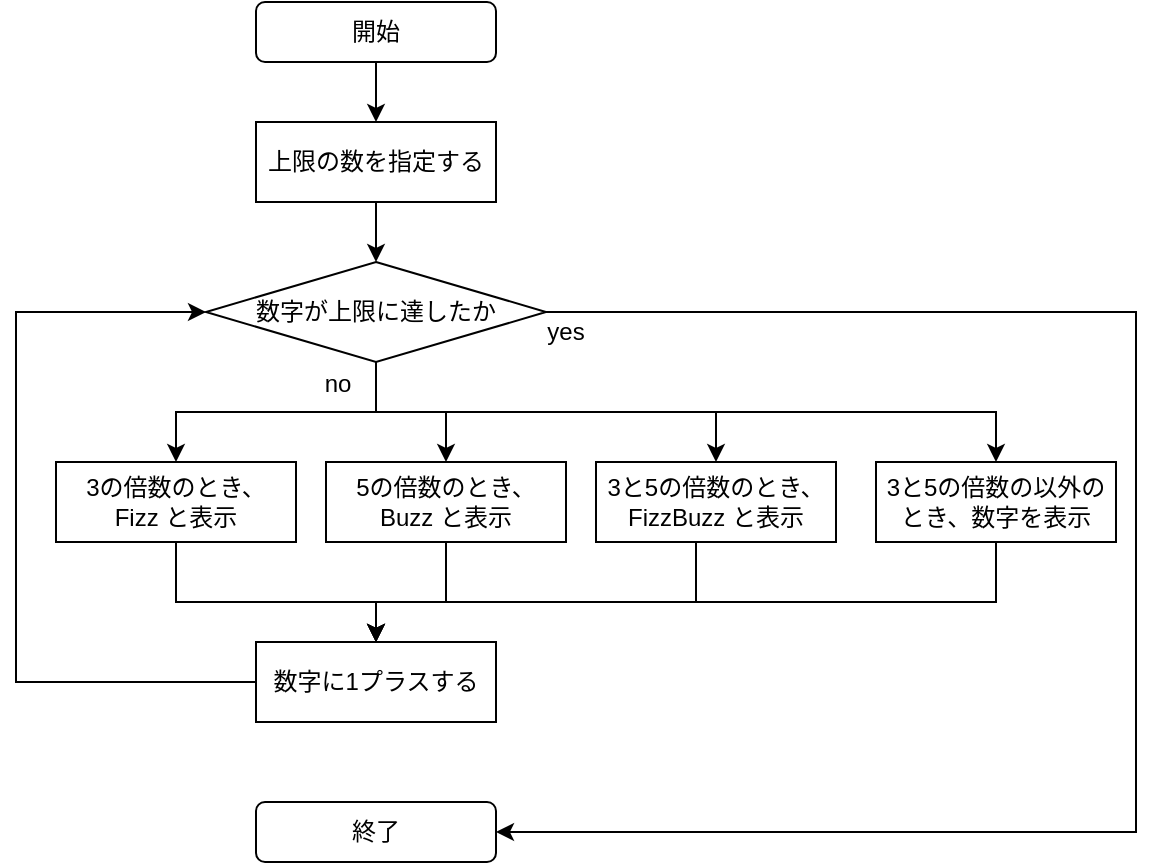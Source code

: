 <mxfile version="20.8.5" type="github">
  <diagram id="-b40opP00CZqNUi7Pyji" name="ページ1">
    <mxGraphModel dx="452" dy="387" grid="1" gridSize="10" guides="1" tooltips="1" connect="1" arrows="1" fold="1" page="1" pageScale="1" pageWidth="827" pageHeight="1169" math="0" shadow="0">
      <root>
        <mxCell id="0" />
        <mxCell id="1" parent="0" />
        <mxCell id="IE9pjUHZPNTOEFuHBonJ-86" value="" style="edgeStyle=orthogonalEdgeStyle;rounded=0;orthogonalLoop=1;jettySize=auto;html=1;" edge="1" parent="1" source="IE9pjUHZPNTOEFuHBonJ-83" target="IE9pjUHZPNTOEFuHBonJ-85">
          <mxGeometry relative="1" as="geometry" />
        </mxCell>
        <mxCell id="IE9pjUHZPNTOEFuHBonJ-83" value="開始" style="rounded=1;whiteSpace=wrap;html=1;" vertex="1" parent="1">
          <mxGeometry x="130" y="30" width="120" height="30" as="geometry" />
        </mxCell>
        <mxCell id="IE9pjUHZPNTOEFuHBonJ-89" value="" style="edgeStyle=orthogonalEdgeStyle;rounded=0;orthogonalLoop=1;jettySize=auto;html=1;" edge="1" parent="1" source="IE9pjUHZPNTOEFuHBonJ-85" target="IE9pjUHZPNTOEFuHBonJ-88">
          <mxGeometry relative="1" as="geometry" />
        </mxCell>
        <mxCell id="IE9pjUHZPNTOEFuHBonJ-85" value="上限の数を指定する" style="rounded=0;whiteSpace=wrap;html=1;" vertex="1" parent="1">
          <mxGeometry x="130" y="90" width="120" height="40" as="geometry" />
        </mxCell>
        <mxCell id="IE9pjUHZPNTOEFuHBonJ-96" value="" style="edgeStyle=orthogonalEdgeStyle;rounded=0;orthogonalLoop=1;jettySize=auto;html=1;" edge="1" parent="1" source="IE9pjUHZPNTOEFuHBonJ-88" target="IE9pjUHZPNTOEFuHBonJ-91">
          <mxGeometry relative="1" as="geometry" />
        </mxCell>
        <mxCell id="IE9pjUHZPNTOEFuHBonJ-104" value="" style="edgeStyle=orthogonalEdgeStyle;rounded=0;orthogonalLoop=1;jettySize=auto;html=1;entryX=1;entryY=0.5;entryDx=0;entryDy=0;" edge="1" parent="1" source="IE9pjUHZPNTOEFuHBonJ-88" target="IE9pjUHZPNTOEFuHBonJ-95">
          <mxGeometry relative="1" as="geometry">
            <mxPoint x="440" y="185" as="targetPoint" />
            <Array as="points">
              <mxPoint x="570" y="185" />
              <mxPoint x="570" y="445" />
            </Array>
          </mxGeometry>
        </mxCell>
        <mxCell id="IE9pjUHZPNTOEFuHBonJ-88" value="数字が上限に達したか" style="rhombus;whiteSpace=wrap;html=1;" vertex="1" parent="1">
          <mxGeometry x="105" y="160" width="170" height="50" as="geometry" />
        </mxCell>
        <mxCell id="IE9pjUHZPNTOEFuHBonJ-121" value="" style="edgeStyle=orthogonalEdgeStyle;rounded=0;orthogonalLoop=1;jettySize=auto;html=1;entryX=0.5;entryY=0;entryDx=0;entryDy=0;" edge="1" parent="1" source="IE9pjUHZPNTOEFuHBonJ-90" target="IE9pjUHZPNTOEFuHBonJ-111">
          <mxGeometry relative="1" as="geometry">
            <mxPoint x="90" y="360" as="targetPoint" />
            <Array as="points">
              <mxPoint x="90" y="330" />
              <mxPoint x="190" y="330" />
            </Array>
          </mxGeometry>
        </mxCell>
        <mxCell id="IE9pjUHZPNTOEFuHBonJ-90" value="3の倍数のとき、&lt;br&gt;Fizz と表示" style="rounded=0;whiteSpace=wrap;html=1;" vertex="1" parent="1">
          <mxGeometry x="30" y="260" width="120" height="40" as="geometry" />
        </mxCell>
        <mxCell id="IE9pjUHZPNTOEFuHBonJ-118" value="" style="edgeStyle=orthogonalEdgeStyle;rounded=0;orthogonalLoop=1;jettySize=auto;html=1;" edge="1" parent="1" source="IE9pjUHZPNTOEFuHBonJ-91" target="IE9pjUHZPNTOEFuHBonJ-111">
          <mxGeometry relative="1" as="geometry">
            <Array as="points">
              <mxPoint x="225" y="330" />
              <mxPoint x="190" y="330" />
            </Array>
          </mxGeometry>
        </mxCell>
        <mxCell id="IE9pjUHZPNTOEFuHBonJ-91" value="5の倍数のとき、&lt;br&gt;Buzz と表示" style="rounded=0;whiteSpace=wrap;html=1;" vertex="1" parent="1">
          <mxGeometry x="165" y="260" width="120" height="40" as="geometry" />
        </mxCell>
        <mxCell id="IE9pjUHZPNTOEFuHBonJ-117" value="" style="edgeStyle=orthogonalEdgeStyle;rounded=0;orthogonalLoop=1;jettySize=auto;html=1;entryX=0.5;entryY=0;entryDx=0;entryDy=0;" edge="1" parent="1" source="IE9pjUHZPNTOEFuHBonJ-92" target="IE9pjUHZPNTOEFuHBonJ-111">
          <mxGeometry relative="1" as="geometry">
            <mxPoint x="360" y="400" as="targetPoint" />
            <Array as="points">
              <mxPoint x="350" y="330" />
              <mxPoint x="190" y="330" />
            </Array>
          </mxGeometry>
        </mxCell>
        <mxCell id="IE9pjUHZPNTOEFuHBonJ-92" value="3と5の倍数のとき、FizzBuzz と表示" style="rounded=0;whiteSpace=wrap;html=1;" vertex="1" parent="1">
          <mxGeometry x="300" y="260" width="120" height="40" as="geometry" />
        </mxCell>
        <mxCell id="IE9pjUHZPNTOEFuHBonJ-115" value="" style="edgeStyle=orthogonalEdgeStyle;rounded=0;orthogonalLoop=1;jettySize=auto;html=1;entryX=0.5;entryY=0;entryDx=0;entryDy=0;" edge="1" parent="1" source="IE9pjUHZPNTOEFuHBonJ-94" target="IE9pjUHZPNTOEFuHBonJ-111">
          <mxGeometry relative="1" as="geometry">
            <mxPoint x="500" y="400" as="targetPoint" />
            <Array as="points">
              <mxPoint x="500" y="330" />
              <mxPoint x="190" y="330" />
            </Array>
          </mxGeometry>
        </mxCell>
        <mxCell id="IE9pjUHZPNTOEFuHBonJ-94" value="3と5の倍数の以外のとき、数字を表示" style="rounded=0;whiteSpace=wrap;html=1;" vertex="1" parent="1">
          <mxGeometry x="440" y="260" width="120" height="40" as="geometry" />
        </mxCell>
        <mxCell id="IE9pjUHZPNTOEFuHBonJ-95" value="終了" style="rounded=1;whiteSpace=wrap;html=1;" vertex="1" parent="1">
          <mxGeometry x="130" y="430" width="120" height="30" as="geometry" />
        </mxCell>
        <mxCell id="IE9pjUHZPNTOEFuHBonJ-97" value="" style="edgeStyle=orthogonalEdgeStyle;rounded=0;orthogonalLoop=1;jettySize=auto;html=1;entryX=0.5;entryY=0;entryDx=0;entryDy=0;exitX=0.5;exitY=1;exitDx=0;exitDy=0;" edge="1" parent="1" source="IE9pjUHZPNTOEFuHBonJ-88" target="IE9pjUHZPNTOEFuHBonJ-92">
          <mxGeometry relative="1" as="geometry">
            <mxPoint x="200" y="220" as="sourcePoint" />
            <mxPoint x="235" y="270" as="targetPoint" />
          </mxGeometry>
        </mxCell>
        <mxCell id="IE9pjUHZPNTOEFuHBonJ-98" value="" style="edgeStyle=orthogonalEdgeStyle;rounded=0;orthogonalLoop=1;jettySize=auto;html=1;entryX=0.5;entryY=0;entryDx=0;entryDy=0;exitX=0.5;exitY=1;exitDx=0;exitDy=0;" edge="1" parent="1" source="IE9pjUHZPNTOEFuHBonJ-88" target="IE9pjUHZPNTOEFuHBonJ-94">
          <mxGeometry relative="1" as="geometry">
            <mxPoint x="200" y="220" as="sourcePoint" />
            <mxPoint x="370" y="270" as="targetPoint" />
          </mxGeometry>
        </mxCell>
        <mxCell id="IE9pjUHZPNTOEFuHBonJ-99" value="" style="edgeStyle=orthogonalEdgeStyle;rounded=0;orthogonalLoop=1;jettySize=auto;html=1;exitX=0.5;exitY=1;exitDx=0;exitDy=0;" edge="1" parent="1" source="IE9pjUHZPNTOEFuHBonJ-88" target="IE9pjUHZPNTOEFuHBonJ-90">
          <mxGeometry relative="1" as="geometry">
            <mxPoint x="200" y="220" as="sourcePoint" />
            <mxPoint x="510" y="270" as="targetPoint" />
          </mxGeometry>
        </mxCell>
        <mxCell id="IE9pjUHZPNTOEFuHBonJ-100" value="no" style="text;html=1;strokeColor=none;fillColor=none;align=center;verticalAlign=middle;whiteSpace=wrap;rounded=0;" vertex="1" parent="1">
          <mxGeometry x="161" y="216" width="20" height="10" as="geometry" />
        </mxCell>
        <mxCell id="IE9pjUHZPNTOEFuHBonJ-127" value="" style="edgeStyle=orthogonalEdgeStyle;rounded=0;orthogonalLoop=1;jettySize=auto;html=1;entryX=0;entryY=0.5;entryDx=0;entryDy=0;" edge="1" parent="1" source="IE9pjUHZPNTOEFuHBonJ-111" target="IE9pjUHZPNTOEFuHBonJ-88">
          <mxGeometry relative="1" as="geometry">
            <mxPoint x="-10" y="370" as="targetPoint" />
            <Array as="points">
              <mxPoint x="10" y="370" />
              <mxPoint x="10" y="185" />
            </Array>
          </mxGeometry>
        </mxCell>
        <mxCell id="IE9pjUHZPNTOEFuHBonJ-111" value="数字に1プラスする" style="rounded=0;whiteSpace=wrap;html=1;" vertex="1" parent="1">
          <mxGeometry x="130" y="350" width="120" height="40" as="geometry" />
        </mxCell>
        <mxCell id="IE9pjUHZPNTOEFuHBonJ-128" value="yes" style="text;html=1;strokeColor=none;fillColor=none;align=center;verticalAlign=middle;whiteSpace=wrap;rounded=0;" vertex="1" parent="1">
          <mxGeometry x="275" y="190" width="20" height="10" as="geometry" />
        </mxCell>
      </root>
    </mxGraphModel>
  </diagram>
</mxfile>
